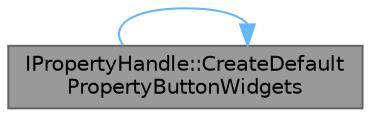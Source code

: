 digraph "IPropertyHandle::CreateDefaultPropertyButtonWidgets"
{
 // INTERACTIVE_SVG=YES
 // LATEX_PDF_SIZE
  bgcolor="transparent";
  edge [fontname=Helvetica,fontsize=10,labelfontname=Helvetica,labelfontsize=10];
  node [fontname=Helvetica,fontsize=10,shape=box,height=0.2,width=0.4];
  rankdir="LR";
  Node1 [id="Node000001",label="IPropertyHandle::CreateDefault\lPropertyButtonWidgets",height=0.2,width=0.4,color="gray40", fillcolor="grey60", style="filled", fontcolor="black",tooltip="Creates the default buttons which appear next to value widgets."];
  Node1 -> Node1 [id="edge1_Node000001_Node000001",color="steelblue1",style="solid",tooltip=" "];
}
